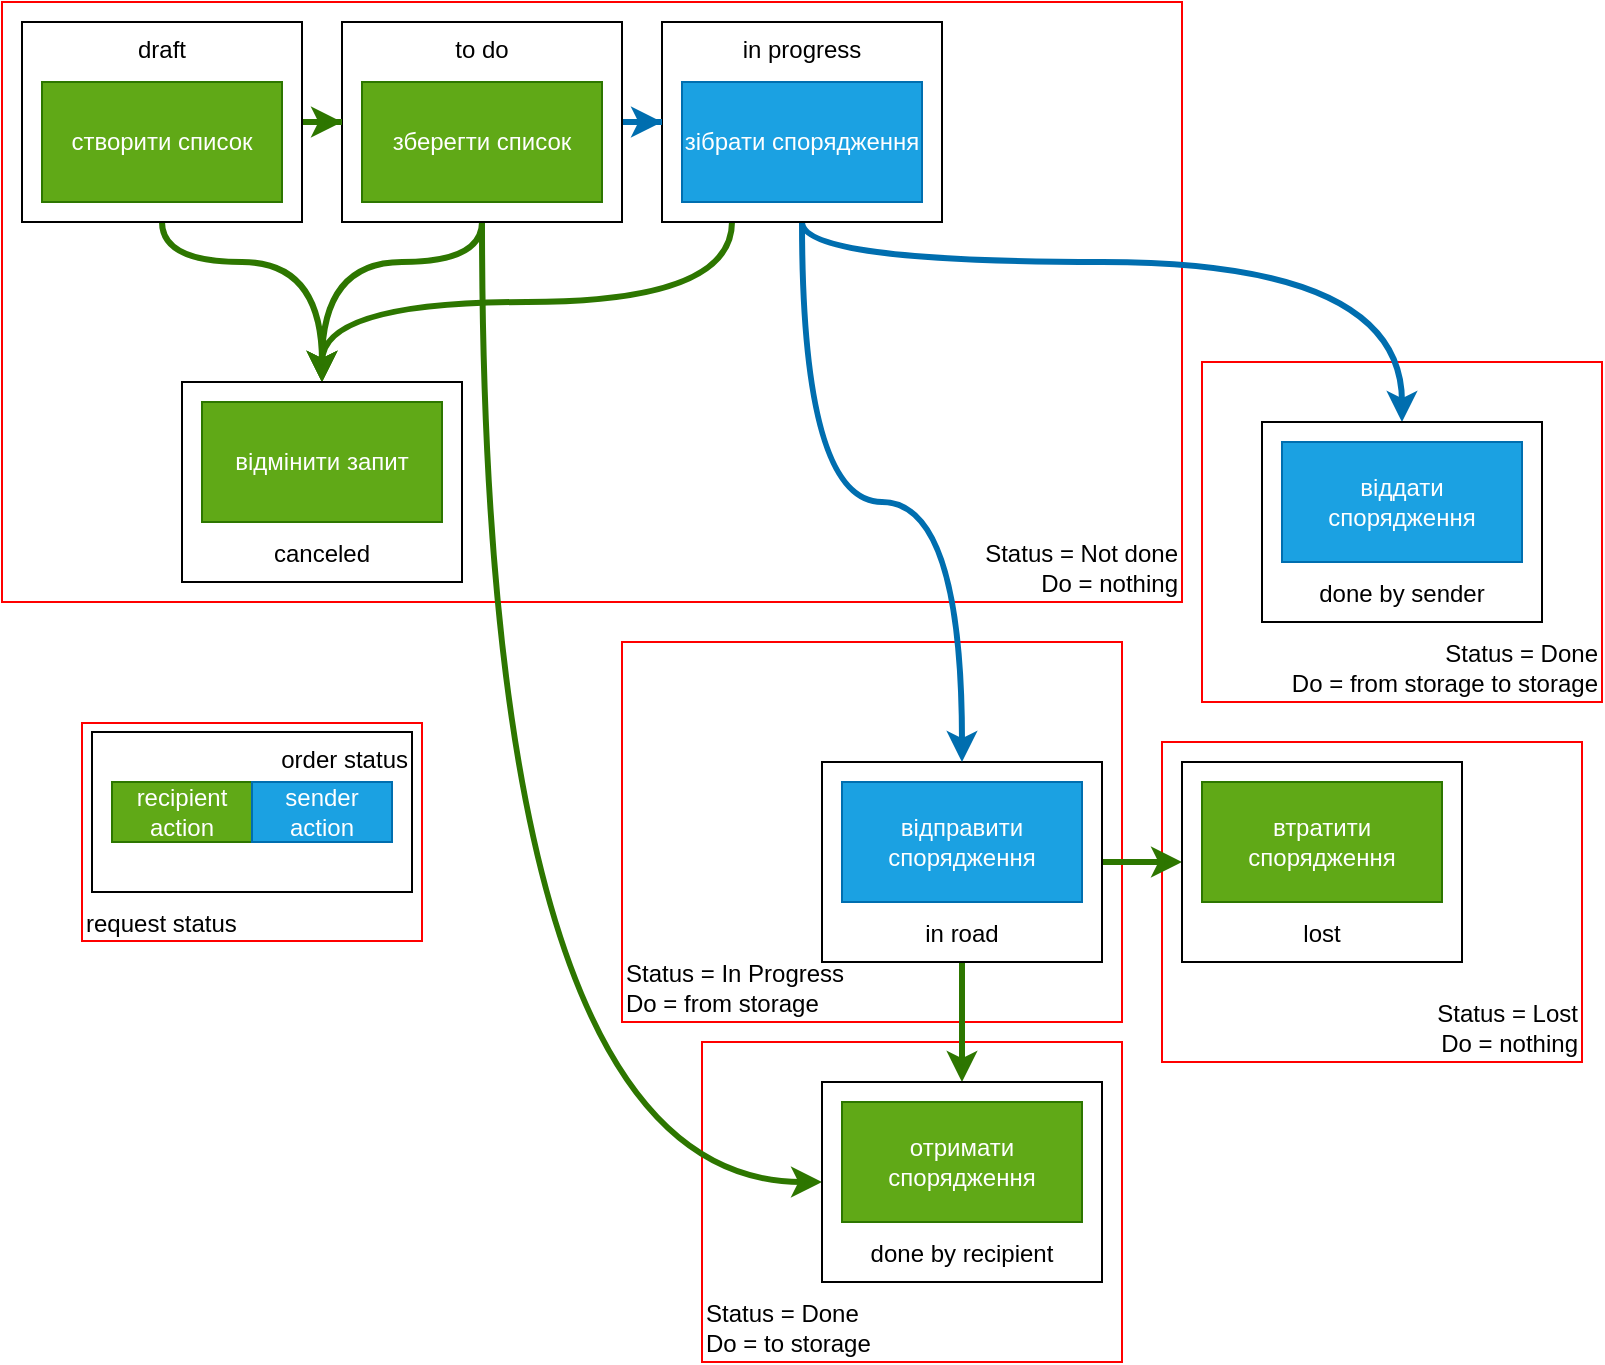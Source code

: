 <mxfile version="14.6.13" type="device"><diagram id="qRUjDSRaL7D6otNyW2Yd" name="Сторінка-1"><mxGraphModel dx="1769" dy="1811" grid="1" gridSize="10" guides="1" tooltips="1" connect="1" arrows="1" fold="1" page="1" pageScale="1" pageWidth="827" pageHeight="1169" math="0" shadow="0"><root><mxCell id="0"/><mxCell id="1" parent="0"/><mxCell id="77jT5e95OPhrfmyqcA5_-31" value="Status = In Progress&lt;br&gt;Do = from storage" style="rounded=0;whiteSpace=wrap;html=1;align=left;fillColor=none;shadow=0;glass=0;verticalAlign=bottom;strokeColor=#FF0000;" parent="1" vertex="1"><mxGeometry x="-500" y="-840" width="250" height="190" as="geometry"/></mxCell><mxCell id="77jT5e95OPhrfmyqcA5_-32" value="Status = Done&lt;br&gt;Do = to storage" style="rounded=0;whiteSpace=wrap;html=1;align=left;fillColor=none;shadow=0;glass=0;verticalAlign=bottom;strokeColor=#FF0000;" parent="1" vertex="1"><mxGeometry x="-460" y="-640" width="210" height="160" as="geometry"/></mxCell><mxCell id="77jT5e95OPhrfmyqcA5_-33" value="Status = Lost&lt;br&gt;Do = nothing" style="rounded=0;whiteSpace=wrap;html=1;align=right;fillColor=none;shadow=0;glass=0;verticalAlign=bottom;strokeColor=#FF0000;" parent="1" vertex="1"><mxGeometry x="-230" y="-790" width="210" height="160" as="geometry"/></mxCell><mxCell id="77jT5e95OPhrfmyqcA5_-28" value="Status = Not done&lt;br&gt;Do = nothing" style="rounded=0;whiteSpace=wrap;html=1;align=right;fillColor=none;shadow=0;glass=0;verticalAlign=bottom;strokeColor=#FF0000;" parent="1" vertex="1"><mxGeometry x="-810" y="-1160" width="590" height="300" as="geometry"/></mxCell><mxCell id="77jT5e95OPhrfmyqcA5_-30" value="Status = Done&lt;br&gt;Do = from storage to storage" style="rounded=0;whiteSpace=wrap;html=1;align=right;fillColor=none;shadow=0;glass=0;verticalAlign=bottom;strokeColor=#FF0000;" parent="1" vertex="1"><mxGeometry x="-210" y="-980" width="200" height="170" as="geometry"/></mxCell><mxCell id="77jT5e95OPhrfmyqcA5_-1" value="створити список" style="rounded=0;whiteSpace=wrap;html=1;fillColor=#60a917;strokeColor=#2D7600;fontColor=#ffffff;" parent="1" vertex="1"><mxGeometry x="-790" y="-1120" width="120" height="60" as="geometry"/></mxCell><mxCell id="77jT5e95OPhrfmyqcA5_-2" value="зберегти список" style="rounded=0;whiteSpace=wrap;html=1;fillColor=#60a917;strokeColor=#2D7600;fontColor=#ffffff;" parent="1" vertex="1"><mxGeometry x="-630" y="-1120" width="120" height="60" as="geometry"/></mxCell><mxCell id="77jT5e95OPhrfmyqcA5_-3" value="зібрати спорядження" style="rounded=0;whiteSpace=wrap;html=1;fillColor=#1ba1e2;strokeColor=#006EAF;fontColor=#ffffff;" parent="1" vertex="1"><mxGeometry x="-470" y="-1120" width="120" height="60" as="geometry"/></mxCell><mxCell id="77jT5e95OPhrfmyqcA5_-4" value="відправити спорядження" style="rounded=0;whiteSpace=wrap;html=1;fillColor=#1ba1e2;strokeColor=#006EAF;fontColor=#ffffff;" parent="1" vertex="1"><mxGeometry x="-390" y="-770" width="120" height="60" as="geometry"/></mxCell><mxCell id="77jT5e95OPhrfmyqcA5_-5" value="віддати спорядження" style="rounded=0;whiteSpace=wrap;html=1;fillColor=#1ba1e2;strokeColor=#006EAF;fontColor=#ffffff;" parent="1" vertex="1"><mxGeometry x="-170" y="-940" width="120" height="60" as="geometry"/></mxCell><mxCell id="77jT5e95OPhrfmyqcA5_-6" value="отримати спорядження" style="rounded=0;whiteSpace=wrap;html=1;fillColor=#60a917;strokeColor=#2D7600;fontColor=#ffffff;" parent="1" vertex="1"><mxGeometry x="-390" y="-610" width="120" height="60" as="geometry"/></mxCell><mxCell id="77jT5e95OPhrfmyqcA5_-7" style="edgeStyle=orthogonalEdgeStyle;rounded=0;orthogonalLoop=1;jettySize=auto;html=1;fillColor=#60a917;strokeColor=#2D7600;endSize=6;strokeWidth=3;" parent="1" source="77jT5e95OPhrfmyqcA5_-8" target="77jT5e95OPhrfmyqcA5_-16" edge="1"><mxGeometry relative="1" as="geometry"/></mxCell><mxCell id="77jT5e95OPhrfmyqcA5_-20" style="edgeStyle=orthogonalEdgeStyle;rounded=0;orthogonalLoop=1;jettySize=auto;html=1;fillColor=#60a917;strokeColor=#2D7600;endSize=6;strokeWidth=3;" parent="1" source="77jT5e95OPhrfmyqcA5_-8" target="77jT5e95OPhrfmyqcA5_-19" edge="1"><mxGeometry relative="1" as="geometry"/></mxCell><mxCell id="77jT5e95OPhrfmyqcA5_-8" value="&lt;br&gt;&lt;br&gt;&lt;br&gt;&lt;br&gt;&lt;br&gt;in road" style="rounded=0;whiteSpace=wrap;html=1;fillColor=none;" parent="1" vertex="1"><mxGeometry x="-400" y="-780" width="140" height="100" as="geometry"/></mxCell><mxCell id="77jT5e95OPhrfmyqcA5_-9" style="edgeStyle=orthogonalEdgeStyle;orthogonalLoop=1;jettySize=auto;html=1;fillColor=#1ba1e2;strokeColor=#006EAF;endSize=6;strokeWidth=3;curved=1;" parent="1" source="77jT5e95OPhrfmyqcA5_-11" target="77jT5e95OPhrfmyqcA5_-8" edge="1"><mxGeometry relative="1" as="geometry"><Array as="points"><mxPoint x="-410" y="-910"/><mxPoint x="-330" y="-910"/></Array></mxGeometry></mxCell><mxCell id="77jT5e95OPhrfmyqcA5_-10" style="edgeStyle=orthogonalEdgeStyle;orthogonalLoop=1;jettySize=auto;html=1;fillColor=#1ba1e2;strokeColor=#006EAF;endSize=6;strokeWidth=3;curved=1;" parent="1" source="77jT5e95OPhrfmyqcA5_-11" target="77jT5e95OPhrfmyqcA5_-17" edge="1"><mxGeometry relative="1" as="geometry"><Array as="points"><mxPoint x="-410" y="-1030"/><mxPoint x="-110" y="-1030"/></Array></mxGeometry></mxCell><mxCell id="77jT5e95OPhrfmyqcA5_-27" style="edgeStyle=orthogonalEdgeStyle;orthogonalLoop=1;jettySize=auto;html=1;entryX=0.5;entryY=0;entryDx=0;entryDy=0;fillColor=#60a917;strokeColor=#2D7600;exitX=0.25;exitY=1;exitDx=0;exitDy=0;endSize=6;strokeWidth=3;curved=1;" parent="1" source="77jT5e95OPhrfmyqcA5_-11" target="77jT5e95OPhrfmyqcA5_-23" edge="1"><mxGeometry relative="1" as="geometry"/></mxCell><mxCell id="77jT5e95OPhrfmyqcA5_-11" value="in progress&lt;br&gt;&lt;br&gt;&lt;br&gt;&lt;br&gt;&lt;br&gt;&lt;br&gt;" style="rounded=0;whiteSpace=wrap;html=1;fillColor=none;" parent="1" vertex="1"><mxGeometry x="-480" y="-1150" width="140" height="100" as="geometry"/></mxCell><mxCell id="77jT5e95OPhrfmyqcA5_-12" style="edgeStyle=orthogonalEdgeStyle;rounded=0;orthogonalLoop=1;jettySize=auto;html=1;fillColor=#1ba1e2;strokeColor=#006EAF;strokeWidth=3;" parent="1" source="77jT5e95OPhrfmyqcA5_-13" target="77jT5e95OPhrfmyqcA5_-11" edge="1"><mxGeometry relative="1" as="geometry"/></mxCell><mxCell id="77jT5e95OPhrfmyqcA5_-25" style="edgeStyle=orthogonalEdgeStyle;orthogonalLoop=1;jettySize=auto;html=1;fillColor=#60a917;strokeColor=#2D7600;endSize=6;strokeWidth=3;curved=1;" parent="1" source="77jT5e95OPhrfmyqcA5_-13" target="77jT5e95OPhrfmyqcA5_-23" edge="1"><mxGeometry relative="1" as="geometry"><Array as="points"><mxPoint x="-570" y="-1030"/><mxPoint x="-650" y="-1030"/></Array></mxGeometry></mxCell><mxCell id="bT78zvXUO30sEUM3cek5-3" style="edgeStyle=orthogonalEdgeStyle;orthogonalLoop=1;jettySize=auto;html=1;exitX=0.5;exitY=1;exitDx=0;exitDy=0;fillColor=#60a917;strokeColor=#2D7600;endSize=6;strokeWidth=3;curved=1;" edge="1" parent="1" source="77jT5e95OPhrfmyqcA5_-13" target="77jT5e95OPhrfmyqcA5_-16"><mxGeometry relative="1" as="geometry"><Array as="points"><mxPoint x="-570" y="-570"/></Array></mxGeometry></mxCell><mxCell id="77jT5e95OPhrfmyqcA5_-13" value="to do&lt;br&gt;&lt;br&gt;&lt;br&gt;&lt;br&gt;&lt;br&gt;&lt;br&gt;" style="rounded=0;whiteSpace=wrap;html=1;fillColor=none;" parent="1" vertex="1"><mxGeometry x="-640" y="-1150" width="140" height="100" as="geometry"/></mxCell><mxCell id="77jT5e95OPhrfmyqcA5_-14" style="edgeStyle=orthogonalEdgeStyle;rounded=0;orthogonalLoop=1;jettySize=auto;html=1;fillColor=#60a917;strokeColor=#2D7600;strokeWidth=3;" parent="1" source="77jT5e95OPhrfmyqcA5_-15" target="77jT5e95OPhrfmyqcA5_-13" edge="1"><mxGeometry relative="1" as="geometry"/></mxCell><mxCell id="77jT5e95OPhrfmyqcA5_-26" style="edgeStyle=orthogonalEdgeStyle;orthogonalLoop=1;jettySize=auto;html=1;entryX=0.5;entryY=0;entryDx=0;entryDy=0;fillColor=#60a917;strokeColor=#2D7600;endSize=6;strokeWidth=3;curved=1;" parent="1" source="77jT5e95OPhrfmyqcA5_-15" target="77jT5e95OPhrfmyqcA5_-23" edge="1"><mxGeometry relative="1" as="geometry"><Array as="points"><mxPoint x="-730" y="-1030"/><mxPoint x="-650" y="-1030"/></Array></mxGeometry></mxCell><mxCell id="77jT5e95OPhrfmyqcA5_-15" value="draft&lt;br&gt;&lt;br&gt;&lt;br&gt;&lt;br&gt;&lt;br&gt;&lt;br&gt;" style="rounded=0;whiteSpace=wrap;html=1;fillColor=none;" parent="1" vertex="1"><mxGeometry x="-800" y="-1150" width="140" height="100" as="geometry"/></mxCell><mxCell id="77jT5e95OPhrfmyqcA5_-16" value="&lt;br&gt;&lt;br&gt;&lt;br&gt;&lt;br&gt;&lt;br&gt;done by recipient" style="rounded=0;whiteSpace=wrap;html=1;fillColor=none;" parent="1" vertex="1"><mxGeometry x="-400" y="-620" width="140" height="100" as="geometry"/></mxCell><mxCell id="77jT5e95OPhrfmyqcA5_-17" value="&lt;br&gt;&lt;br&gt;&lt;br&gt;&lt;br&gt;&lt;br&gt;done by sender" style="rounded=0;whiteSpace=wrap;html=1;fillColor=none;" parent="1" vertex="1"><mxGeometry x="-180" y="-950" width="140" height="100" as="geometry"/></mxCell><mxCell id="77jT5e95OPhrfmyqcA5_-18" value="втратити спорядження" style="rounded=0;whiteSpace=wrap;html=1;fillColor=#60a917;strokeColor=#2D7600;fontColor=#ffffff;" parent="1" vertex="1"><mxGeometry x="-210" y="-770" width="120" height="60" as="geometry"/></mxCell><mxCell id="77jT5e95OPhrfmyqcA5_-19" value="&lt;br&gt;&lt;br&gt;&lt;br&gt;&lt;br&gt;&lt;br&gt;lost" style="rounded=0;whiteSpace=wrap;html=1;fillColor=none;" parent="1" vertex="1"><mxGeometry x="-220" y="-780" width="140" height="100" as="geometry"/></mxCell><mxCell id="77jT5e95OPhrfmyqcA5_-22" value="відмінити запит" style="rounded=0;whiteSpace=wrap;html=1;fillColor=#60a917;strokeColor=#2D7600;fontColor=#ffffff;" parent="1" vertex="1"><mxGeometry x="-710" y="-960" width="120" height="60" as="geometry"/></mxCell><mxCell id="77jT5e95OPhrfmyqcA5_-23" value="&lt;br&gt;&lt;br&gt;&lt;br&gt;&lt;br&gt;&lt;br&gt;canceled" style="rounded=0;whiteSpace=wrap;html=1;fillColor=none;" parent="1" vertex="1"><mxGeometry x="-720" y="-970" width="140" height="100" as="geometry"/></mxCell><mxCell id="NUFLOagPkGfN2hhtINbI-1" value="order status" style="rounded=0;whiteSpace=wrap;html=1;fillColor=none;align=right;verticalAlign=top;" parent="1" vertex="1"><mxGeometry x="-765" y="-795" width="160" height="80" as="geometry"/></mxCell><mxCell id="NUFLOagPkGfN2hhtINbI-2" value="request status" style="rounded=0;whiteSpace=wrap;html=1;fillColor=none;align=left;verticalAlign=bottom;strokeColor=#FF0000;" parent="1" vertex="1"><mxGeometry x="-770" y="-799.5" width="170" height="109" as="geometry"/></mxCell><mxCell id="NUFLOagPkGfN2hhtINbI-3" value="recipient action" style="rounded=0;whiteSpace=wrap;html=1;fillColor=#60a917;align=center;strokeColor=#2D7600;fontColor=#ffffff;" parent="1" vertex="1"><mxGeometry x="-755" y="-770" width="70" height="30" as="geometry"/></mxCell><mxCell id="NUFLOagPkGfN2hhtINbI-5" value="sender action" style="rounded=0;whiteSpace=wrap;html=1;fillColor=#1ba1e2;align=center;strokeColor=#006EAF;fontColor=#ffffff;" parent="1" vertex="1"><mxGeometry x="-685" y="-770" width="70" height="30" as="geometry"/></mxCell></root></mxGraphModel></diagram></mxfile>